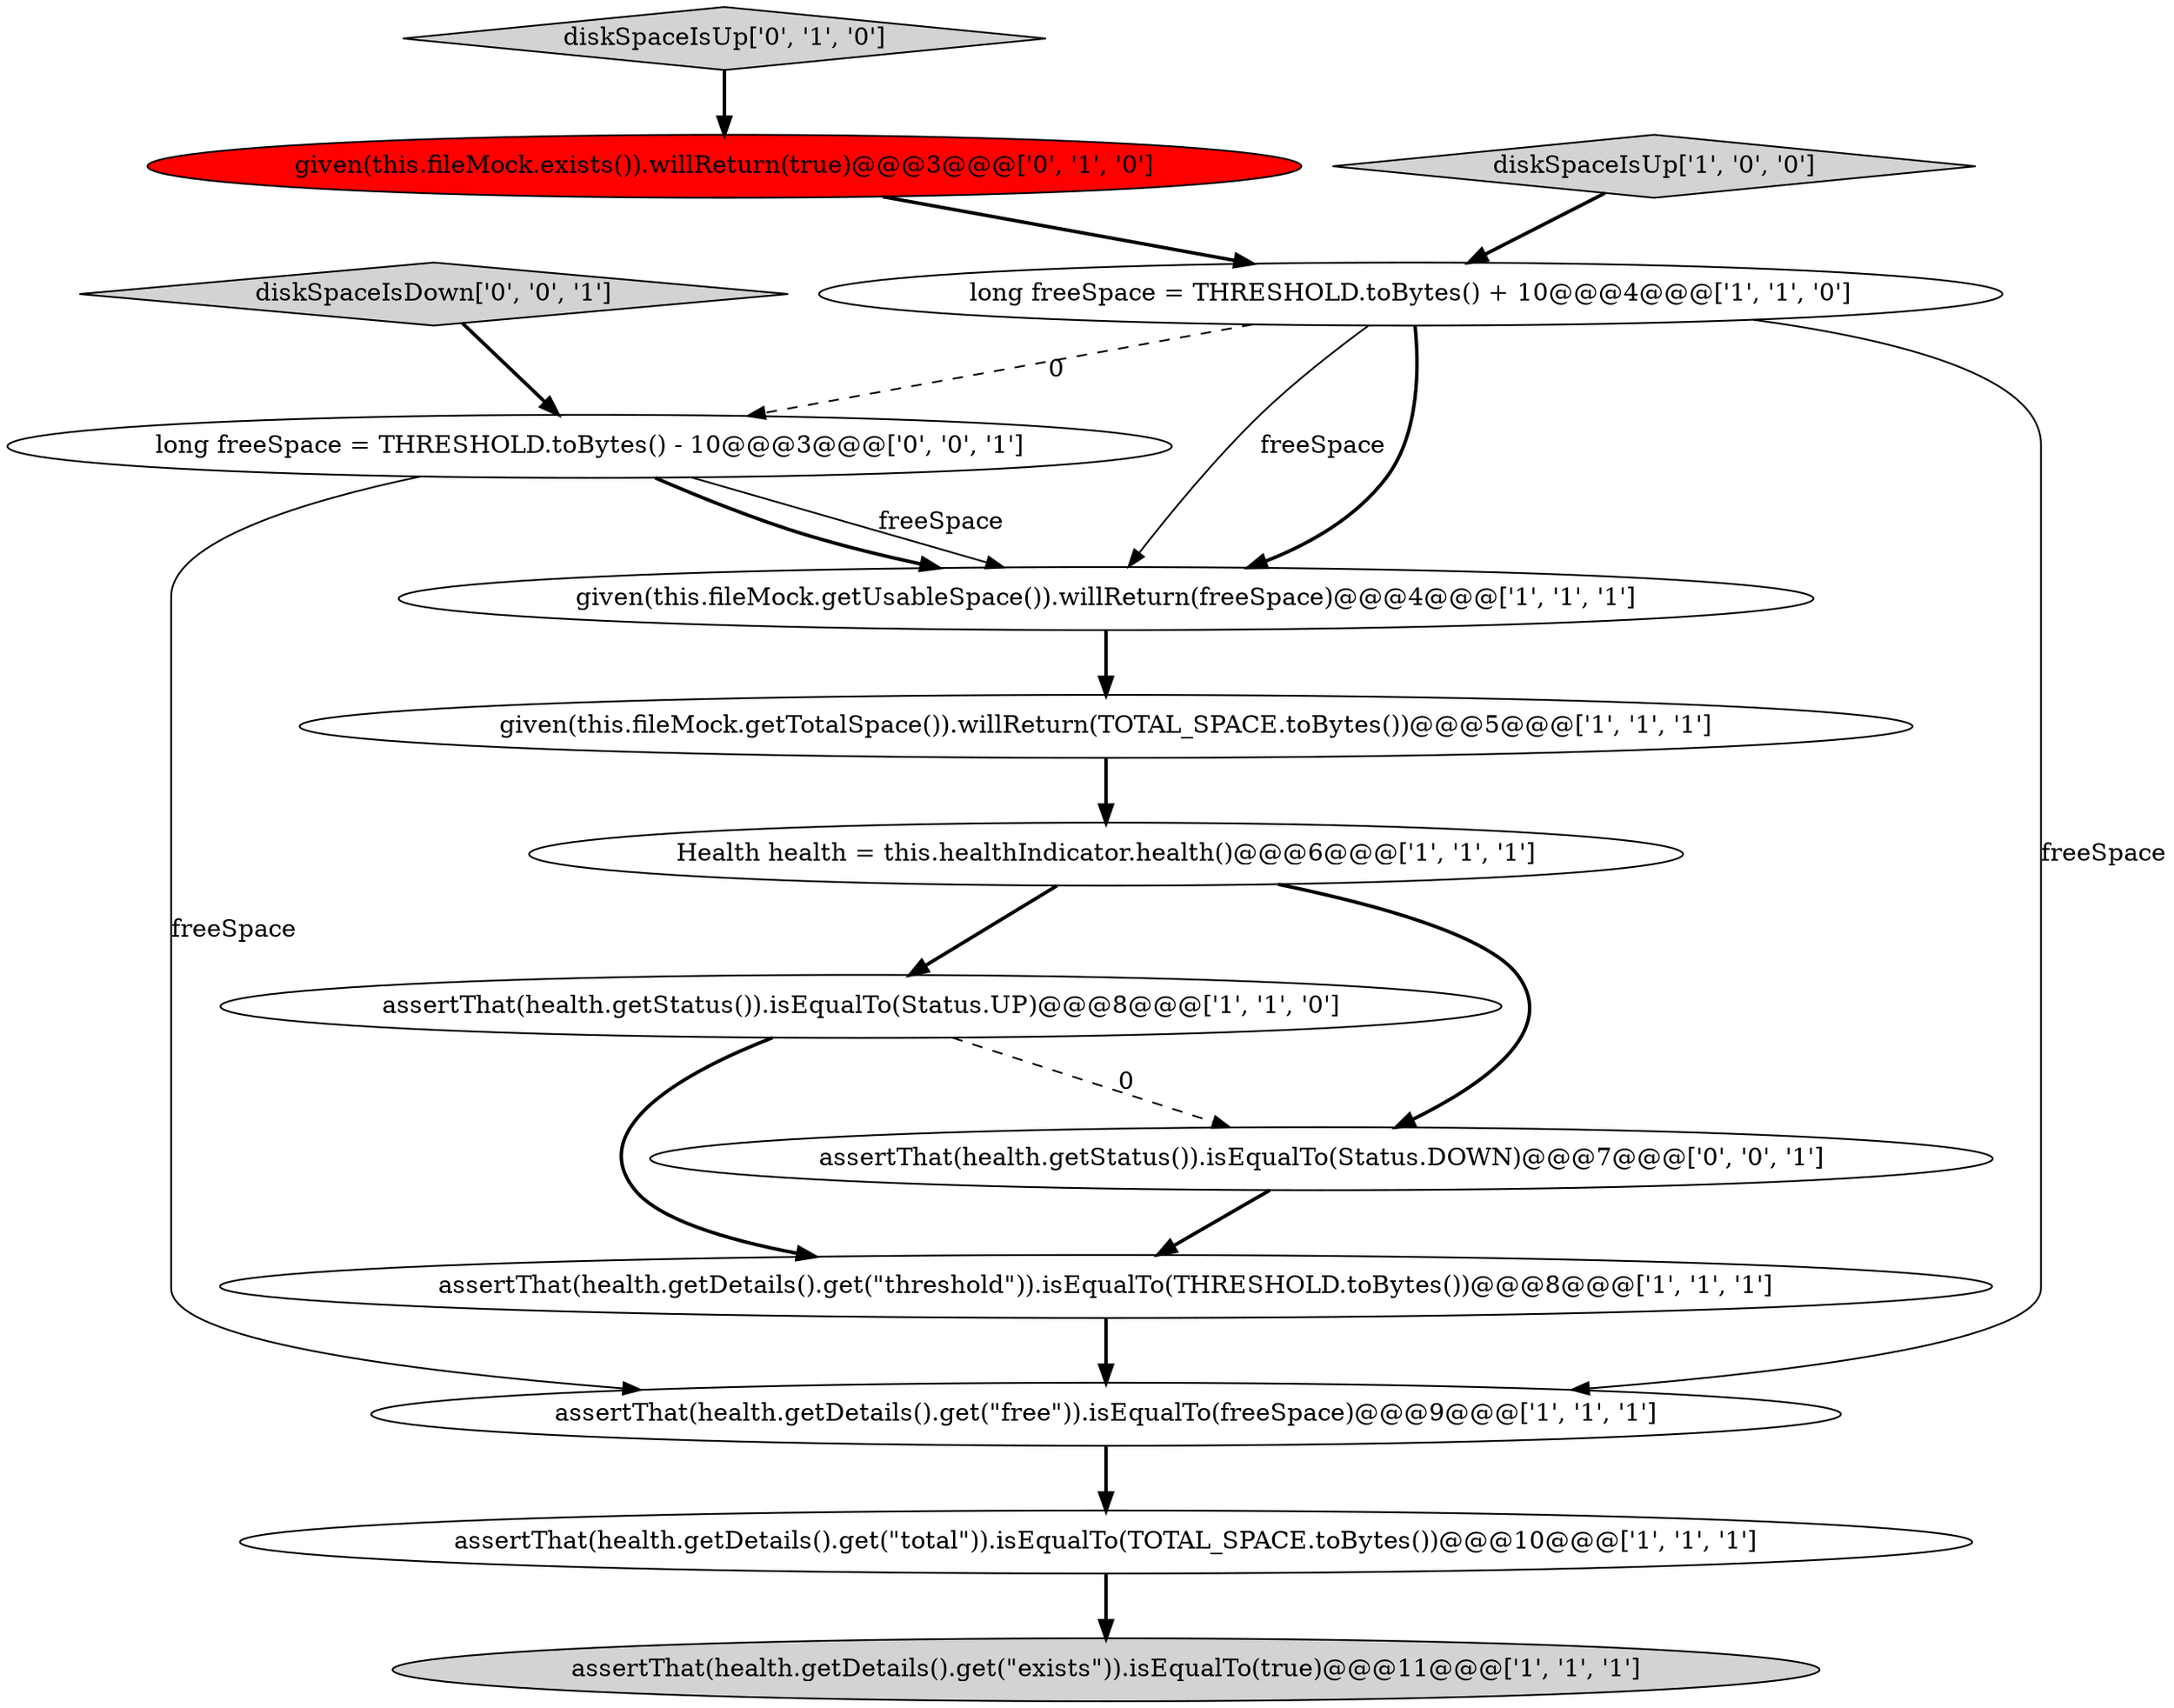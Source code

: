 digraph {
14 [style = filled, label = "diskSpaceIsDown['0', '0', '1']", fillcolor = lightgray, shape = diamond image = "AAA0AAABBB3BBB"];
11 [style = filled, label = "given(this.fileMock.exists()).willReturn(true)@@@3@@@['0', '1', '0']", fillcolor = red, shape = ellipse image = "AAA1AAABBB2BBB"];
10 [style = filled, label = "diskSpaceIsUp['0', '1', '0']", fillcolor = lightgray, shape = diamond image = "AAA0AAABBB2BBB"];
7 [style = filled, label = "assertThat(health.getDetails().get(\"threshold\")).isEqualTo(THRESHOLD.toBytes())@@@8@@@['1', '1', '1']", fillcolor = white, shape = ellipse image = "AAA0AAABBB1BBB"];
8 [style = filled, label = "diskSpaceIsUp['1', '0', '0']", fillcolor = lightgray, shape = diamond image = "AAA0AAABBB1BBB"];
2 [style = filled, label = "long freeSpace = THRESHOLD.toBytes() + 10@@@4@@@['1', '1', '0']", fillcolor = white, shape = ellipse image = "AAA0AAABBB1BBB"];
9 [style = filled, label = "assertThat(health.getDetails().get(\"exists\")).isEqualTo(true)@@@11@@@['1', '1', '1']", fillcolor = lightgray, shape = ellipse image = "AAA0AAABBB1BBB"];
12 [style = filled, label = "assertThat(health.getStatus()).isEqualTo(Status.DOWN)@@@7@@@['0', '0', '1']", fillcolor = white, shape = ellipse image = "AAA0AAABBB3BBB"];
13 [style = filled, label = "long freeSpace = THRESHOLD.toBytes() - 10@@@3@@@['0', '0', '1']", fillcolor = white, shape = ellipse image = "AAA0AAABBB3BBB"];
5 [style = filled, label = "given(this.fileMock.getUsableSpace()).willReturn(freeSpace)@@@4@@@['1', '1', '1']", fillcolor = white, shape = ellipse image = "AAA0AAABBB1BBB"];
1 [style = filled, label = "assertThat(health.getDetails().get(\"total\")).isEqualTo(TOTAL_SPACE.toBytes())@@@10@@@['1', '1', '1']", fillcolor = white, shape = ellipse image = "AAA0AAABBB1BBB"];
6 [style = filled, label = "assertThat(health.getDetails().get(\"free\")).isEqualTo(freeSpace)@@@9@@@['1', '1', '1']", fillcolor = white, shape = ellipse image = "AAA0AAABBB1BBB"];
4 [style = filled, label = "assertThat(health.getStatus()).isEqualTo(Status.UP)@@@8@@@['1', '1', '0']", fillcolor = white, shape = ellipse image = "AAA0AAABBB1BBB"];
3 [style = filled, label = "Health health = this.healthIndicator.health()@@@6@@@['1', '1', '1']", fillcolor = white, shape = ellipse image = "AAA0AAABBB1BBB"];
0 [style = filled, label = "given(this.fileMock.getTotalSpace()).willReturn(TOTAL_SPACE.toBytes())@@@5@@@['1', '1', '1']", fillcolor = white, shape = ellipse image = "AAA0AAABBB1BBB"];
0->3 [style = bold, label=""];
2->6 [style = solid, label="freeSpace"];
13->5 [style = solid, label="freeSpace"];
2->5 [style = solid, label="freeSpace"];
3->12 [style = bold, label=""];
3->4 [style = bold, label=""];
12->7 [style = bold, label=""];
11->2 [style = bold, label=""];
4->7 [style = bold, label=""];
1->9 [style = bold, label=""];
4->12 [style = dashed, label="0"];
6->1 [style = bold, label=""];
5->0 [style = bold, label=""];
8->2 [style = bold, label=""];
2->13 [style = dashed, label="0"];
7->6 [style = bold, label=""];
13->5 [style = bold, label=""];
13->6 [style = solid, label="freeSpace"];
14->13 [style = bold, label=""];
2->5 [style = bold, label=""];
10->11 [style = bold, label=""];
}
